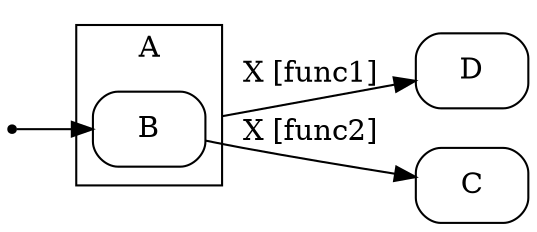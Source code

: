 digraph {
	compound=true;
	node [shape=Mrecord];
	rankdir="LR";

	subgraph cluster_A {
		label="A";
		B [label="B"];
	}
	B -> D [label="X [func1]", ltail="cluster_A"];
	B -> C [label="X [func2]"];
	init [label="", shape=point];
	init -> B
}
